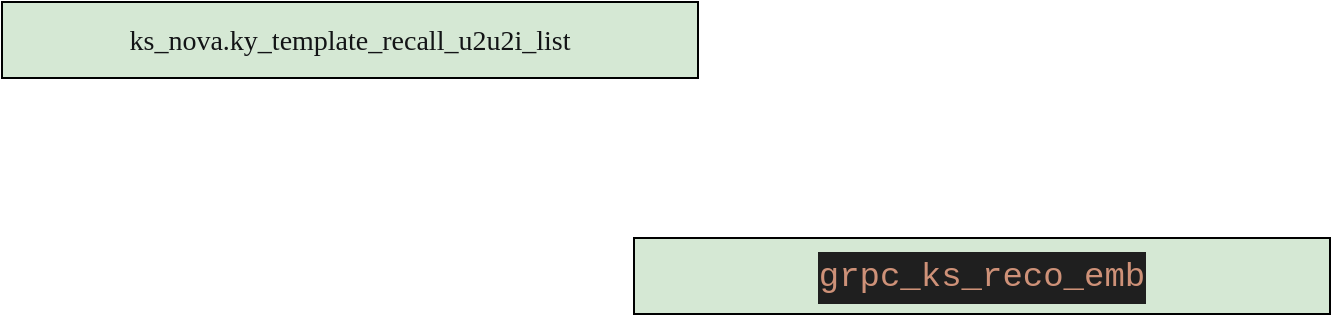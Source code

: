 <mxfile version="28.1.2">
  <diagram name="第 1 页" id="1E003h5TcaocSrITGSxw">
    <mxGraphModel dx="1634" dy="305" grid="0" gridSize="10" guides="1" tooltips="1" connect="1" arrows="1" fold="1" page="0" pageScale="1" pageWidth="827" pageHeight="1169" math="0" shadow="0">
      <root>
        <mxCell id="0" />
        <mxCell id="1" parent="0" />
        <mxCell id="4XPeKo9X0DsGih_3RS7q-1" value="&lt;div style=&quot;line-height: 21px; color: rgb(19, 20, 22);&quot;&gt;&lt;font color=&quot;#131416&quot;&gt;&lt;span style=&quot;font-size: 14px; white-space: pre;&quot;&gt;ks_nova.ky_template_recall_u2u2i_list&lt;/span&gt;&lt;/font&gt;&lt;/div&gt;" style="rounded=0;whiteSpace=wrap;html=1;fillColor=#d5e8d4;strokeColor=#000000;labelBackgroundColor=none;fontFamily=Verdana;" parent="1" vertex="1">
          <mxGeometry x="-277" y="571" width="348" height="38" as="geometry" />
        </mxCell>
        <mxCell id="aKvV-yIxHqoQBE-l7uQe-1" value="&lt;div style=&quot;line-height: 21px; color: rgb(19, 20, 22);&quot;&gt;&lt;div style=&quot;color: rgb(204, 204, 204); background-color: rgb(31, 31, 31); font-family: Menlo, Monaco, &amp;quot;Courier New&amp;quot;, monospace; font-size: 17px; line-height: 26px; white-space: pre;&quot;&gt;&lt;div style=&quot;line-height: 26px;&quot;&gt;&lt;span style=&quot;color: #ce9178;&quot;&gt;grpc_ks_reco_emb&lt;/span&gt;&lt;/div&gt;&lt;/div&gt;&lt;/div&gt;" style="rounded=0;whiteSpace=wrap;html=1;fillColor=#d5e8d4;strokeColor=#000000;labelBackgroundColor=none;fontFamily=Verdana;" vertex="1" parent="1">
          <mxGeometry x="39" y="689" width="348" height="38" as="geometry" />
        </mxCell>
      </root>
    </mxGraphModel>
  </diagram>
</mxfile>
